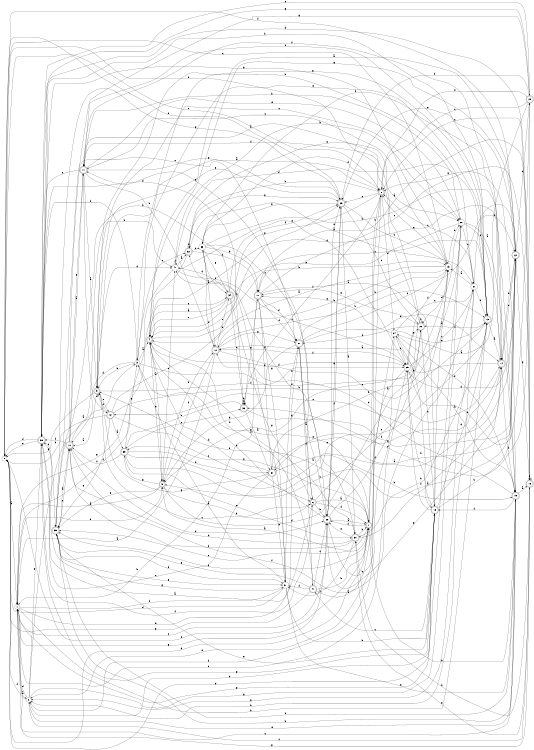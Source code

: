 digraph n35_2 {
__start0 [label="" shape="none"];

rankdir=LR;
size="8,5";

s0 [style="filled", color="black", fillcolor="white" shape="circle", label="0"];
s1 [style="filled", color="black", fillcolor="white" shape="circle", label="1"];
s2 [style="filled", color="black", fillcolor="white" shape="circle", label="2"];
s3 [style="filled", color="black", fillcolor="white" shape="circle", label="3"];
s4 [style="rounded,filled", color="black", fillcolor="white" shape="doublecircle", label="4"];
s5 [style="rounded,filled", color="black", fillcolor="white" shape="doublecircle", label="5"];
s6 [style="rounded,filled", color="black", fillcolor="white" shape="doublecircle", label="6"];
s7 [style="rounded,filled", color="black", fillcolor="white" shape="doublecircle", label="7"];
s8 [style="rounded,filled", color="black", fillcolor="white" shape="doublecircle", label="8"];
s9 [style="rounded,filled", color="black", fillcolor="white" shape="doublecircle", label="9"];
s10 [style="rounded,filled", color="black", fillcolor="white" shape="doublecircle", label="10"];
s11 [style="rounded,filled", color="black", fillcolor="white" shape="doublecircle", label="11"];
s12 [style="rounded,filled", color="black", fillcolor="white" shape="doublecircle", label="12"];
s13 [style="rounded,filled", color="black", fillcolor="white" shape="doublecircle", label="13"];
s14 [style="rounded,filled", color="black", fillcolor="white" shape="doublecircle", label="14"];
s15 [style="rounded,filled", color="black", fillcolor="white" shape="doublecircle", label="15"];
s16 [style="rounded,filled", color="black", fillcolor="white" shape="doublecircle", label="16"];
s17 [style="rounded,filled", color="black", fillcolor="white" shape="doublecircle", label="17"];
s18 [style="rounded,filled", color="black", fillcolor="white" shape="doublecircle", label="18"];
s19 [style="filled", color="black", fillcolor="white" shape="circle", label="19"];
s20 [style="filled", color="black", fillcolor="white" shape="circle", label="20"];
s21 [style="filled", color="black", fillcolor="white" shape="circle", label="21"];
s22 [style="rounded,filled", color="black", fillcolor="white" shape="doublecircle", label="22"];
s23 [style="rounded,filled", color="black", fillcolor="white" shape="doublecircle", label="23"];
s24 [style="filled", color="black", fillcolor="white" shape="circle", label="24"];
s25 [style="filled", color="black", fillcolor="white" shape="circle", label="25"];
s26 [style="rounded,filled", color="black", fillcolor="white" shape="doublecircle", label="26"];
s27 [style="rounded,filled", color="black", fillcolor="white" shape="doublecircle", label="27"];
s28 [style="rounded,filled", color="black", fillcolor="white" shape="doublecircle", label="28"];
s29 [style="rounded,filled", color="black", fillcolor="white" shape="doublecircle", label="29"];
s30 [style="rounded,filled", color="black", fillcolor="white" shape="doublecircle", label="30"];
s31 [style="filled", color="black", fillcolor="white" shape="circle", label="31"];
s32 [style="rounded,filled", color="black", fillcolor="white" shape="doublecircle", label="32"];
s33 [style="filled", color="black", fillcolor="white" shape="circle", label="33"];
s34 [style="rounded,filled", color="black", fillcolor="white" shape="doublecircle", label="34"];
s35 [style="rounded,filled", color="black", fillcolor="white" shape="doublecircle", label="35"];
s36 [style="rounded,filled", color="black", fillcolor="white" shape="doublecircle", label="36"];
s37 [style="rounded,filled", color="black", fillcolor="white" shape="doublecircle", label="37"];
s38 [style="rounded,filled", color="black", fillcolor="white" shape="doublecircle", label="38"];
s39 [style="rounded,filled", color="black", fillcolor="white" shape="doublecircle", label="39"];
s40 [style="filled", color="black", fillcolor="white" shape="circle", label="40"];
s41 [style="rounded,filled", color="black", fillcolor="white" shape="doublecircle", label="41"];
s42 [style="rounded,filled", color="black", fillcolor="white" shape="doublecircle", label="42"];
s0 -> s1 [label="a"];
s0 -> s8 [label="b"];
s0 -> s19 [label="c"];
s0 -> s7 [label="d"];
s0 -> s8 [label="e"];
s0 -> s7 [label="f"];
s0 -> s18 [label="g"];
s1 -> s2 [label="a"];
s1 -> s13 [label="b"];
s1 -> s25 [label="c"];
s1 -> s5 [label="d"];
s1 -> s27 [label="e"];
s1 -> s31 [label="f"];
s1 -> s28 [label="g"];
s2 -> s3 [label="a"];
s2 -> s18 [label="b"];
s2 -> s16 [label="c"];
s2 -> s1 [label="d"];
s2 -> s38 [label="e"];
s2 -> s0 [label="f"];
s2 -> s20 [label="g"];
s3 -> s4 [label="a"];
s3 -> s9 [label="b"];
s3 -> s32 [label="c"];
s3 -> s10 [label="d"];
s3 -> s13 [label="e"];
s3 -> s19 [label="f"];
s3 -> s7 [label="g"];
s4 -> s5 [label="a"];
s4 -> s19 [label="b"];
s4 -> s34 [label="c"];
s4 -> s25 [label="d"];
s4 -> s5 [label="e"];
s4 -> s30 [label="f"];
s4 -> s22 [label="g"];
s5 -> s1 [label="a"];
s5 -> s6 [label="b"];
s5 -> s40 [label="c"];
s5 -> s26 [label="d"];
s5 -> s35 [label="e"];
s5 -> s12 [label="f"];
s5 -> s39 [label="g"];
s6 -> s7 [label="a"];
s6 -> s28 [label="b"];
s6 -> s9 [label="c"];
s6 -> s7 [label="d"];
s6 -> s19 [label="e"];
s6 -> s38 [label="f"];
s6 -> s11 [label="g"];
s7 -> s5 [label="a"];
s7 -> s8 [label="b"];
s7 -> s35 [label="c"];
s7 -> s28 [label="d"];
s7 -> s9 [label="e"];
s7 -> s35 [label="f"];
s7 -> s39 [label="g"];
s8 -> s9 [label="a"];
s8 -> s32 [label="b"];
s8 -> s29 [label="c"];
s8 -> s24 [label="d"];
s8 -> s2 [label="e"];
s8 -> s36 [label="f"];
s8 -> s4 [label="g"];
s9 -> s10 [label="a"];
s9 -> s21 [label="b"];
s9 -> s20 [label="c"];
s9 -> s40 [label="d"];
s9 -> s42 [label="e"];
s9 -> s25 [label="f"];
s9 -> s0 [label="g"];
s10 -> s11 [label="a"];
s10 -> s40 [label="b"];
s10 -> s35 [label="c"];
s10 -> s28 [label="d"];
s10 -> s11 [label="e"];
s10 -> s38 [label="f"];
s10 -> s23 [label="g"];
s11 -> s9 [label="a"];
s11 -> s12 [label="b"];
s11 -> s38 [label="c"];
s11 -> s42 [label="d"];
s11 -> s20 [label="e"];
s11 -> s14 [label="f"];
s11 -> s29 [label="g"];
s12 -> s1 [label="a"];
s12 -> s13 [label="b"];
s12 -> s14 [label="c"];
s12 -> s33 [label="d"];
s12 -> s34 [label="e"];
s12 -> s5 [label="f"];
s12 -> s27 [label="g"];
s13 -> s14 [label="a"];
s13 -> s30 [label="b"];
s13 -> s17 [label="c"];
s13 -> s11 [label="d"];
s13 -> s5 [label="e"];
s13 -> s26 [label="f"];
s13 -> s3 [label="g"];
s14 -> s12 [label="a"];
s14 -> s15 [label="b"];
s14 -> s22 [label="c"];
s14 -> s4 [label="d"];
s14 -> s37 [label="e"];
s14 -> s33 [label="f"];
s14 -> s28 [label="g"];
s15 -> s16 [label="a"];
s15 -> s7 [label="b"];
s15 -> s1 [label="c"];
s15 -> s12 [label="d"];
s15 -> s2 [label="e"];
s15 -> s18 [label="f"];
s15 -> s8 [label="g"];
s16 -> s17 [label="a"];
s16 -> s30 [label="b"];
s16 -> s8 [label="c"];
s16 -> s38 [label="d"];
s16 -> s30 [label="e"];
s16 -> s16 [label="f"];
s16 -> s1 [label="g"];
s17 -> s18 [label="a"];
s17 -> s1 [label="b"];
s17 -> s16 [label="c"];
s17 -> s27 [label="d"];
s17 -> s37 [label="e"];
s17 -> s27 [label="f"];
s17 -> s31 [label="g"];
s18 -> s19 [label="a"];
s18 -> s22 [label="b"];
s18 -> s41 [label="c"];
s18 -> s13 [label="d"];
s18 -> s35 [label="e"];
s18 -> s25 [label="f"];
s18 -> s24 [label="g"];
s19 -> s4 [label="a"];
s19 -> s12 [label="b"];
s19 -> s11 [label="c"];
s19 -> s20 [label="d"];
s19 -> s8 [label="e"];
s19 -> s25 [label="f"];
s19 -> s38 [label="g"];
s20 -> s15 [label="a"];
s20 -> s11 [label="b"];
s20 -> s21 [label="c"];
s20 -> s26 [label="d"];
s20 -> s4 [label="e"];
s20 -> s14 [label="f"];
s20 -> s1 [label="g"];
s21 -> s19 [label="a"];
s21 -> s2 [label="b"];
s21 -> s8 [label="c"];
s21 -> s22 [label="d"];
s21 -> s13 [label="e"];
s21 -> s10 [label="f"];
s21 -> s2 [label="g"];
s22 -> s4 [label="a"];
s22 -> s23 [label="b"];
s22 -> s42 [label="c"];
s22 -> s14 [label="d"];
s22 -> s29 [label="e"];
s22 -> s0 [label="f"];
s22 -> s16 [label="g"];
s23 -> s24 [label="a"];
s23 -> s29 [label="b"];
s23 -> s8 [label="c"];
s23 -> s36 [label="d"];
s23 -> s38 [label="e"];
s23 -> s8 [label="f"];
s23 -> s38 [label="g"];
s24 -> s15 [label="a"];
s24 -> s25 [label="b"];
s24 -> s21 [label="c"];
s24 -> s15 [label="d"];
s24 -> s13 [label="e"];
s24 -> s2 [label="f"];
s24 -> s17 [label="g"];
s25 -> s7 [label="a"];
s25 -> s18 [label="b"];
s25 -> s21 [label="c"];
s25 -> s22 [label="d"];
s25 -> s23 [label="e"];
s25 -> s12 [label="f"];
s25 -> s26 [label="g"];
s26 -> s11 [label="a"];
s26 -> s26 [label="b"];
s26 -> s18 [label="c"];
s26 -> s27 [label="d"];
s26 -> s17 [label="e"];
s26 -> s11 [label="f"];
s26 -> s5 [label="g"];
s27 -> s6 [label="a"];
s27 -> s19 [label="b"];
s27 -> s22 [label="c"];
s27 -> s14 [label="d"];
s27 -> s28 [label="e"];
s27 -> s41 [label="f"];
s27 -> s5 [label="g"];
s28 -> s7 [label="a"];
s28 -> s24 [label="b"];
s28 -> s1 [label="c"];
s28 -> s4 [label="d"];
s28 -> s29 [label="e"];
s28 -> s26 [label="f"];
s28 -> s29 [label="g"];
s29 -> s30 [label="a"];
s29 -> s19 [label="b"];
s29 -> s26 [label="c"];
s29 -> s0 [label="d"];
s29 -> s9 [label="e"];
s29 -> s28 [label="f"];
s29 -> s33 [label="g"];
s30 -> s14 [label="a"];
s30 -> s7 [label="b"];
s30 -> s31 [label="c"];
s30 -> s10 [label="d"];
s30 -> s28 [label="e"];
s30 -> s10 [label="f"];
s30 -> s40 [label="g"];
s31 -> s3 [label="a"];
s31 -> s18 [label="b"];
s31 -> s32 [label="c"];
s31 -> s0 [label="d"];
s31 -> s15 [label="e"];
s31 -> s27 [label="f"];
s31 -> s38 [label="g"];
s32 -> s21 [label="a"];
s32 -> s17 [label="b"];
s32 -> s33 [label="c"];
s32 -> s32 [label="d"];
s32 -> s20 [label="e"];
s32 -> s1 [label="f"];
s32 -> s29 [label="g"];
s33 -> s12 [label="a"];
s33 -> s15 [label="b"];
s33 -> s28 [label="c"];
s33 -> s13 [label="d"];
s33 -> s34 [label="e"];
s33 -> s34 [label="f"];
s33 -> s17 [label="g"];
s34 -> s4 [label="a"];
s34 -> s35 [label="b"];
s34 -> s36 [label="c"];
s34 -> s40 [label="d"];
s34 -> s4 [label="e"];
s34 -> s29 [label="f"];
s34 -> s6 [label="g"];
s35 -> s10 [label="a"];
s35 -> s15 [label="b"];
s35 -> s27 [label="c"];
s35 -> s31 [label="d"];
s35 -> s31 [label="e"];
s35 -> s15 [label="f"];
s35 -> s29 [label="g"];
s36 -> s37 [label="a"];
s36 -> s39 [label="b"];
s36 -> s36 [label="c"];
s36 -> s38 [label="d"];
s36 -> s36 [label="e"];
s36 -> s22 [label="f"];
s36 -> s17 [label="g"];
s37 -> s22 [label="a"];
s37 -> s15 [label="b"];
s37 -> s38 [label="c"];
s37 -> s4 [label="d"];
s37 -> s31 [label="e"];
s37 -> s20 [label="f"];
s37 -> s9 [label="g"];
s38 -> s6 [label="a"];
s38 -> s13 [label="b"];
s38 -> s35 [label="c"];
s38 -> s0 [label="d"];
s38 -> s0 [label="e"];
s38 -> s3 [label="f"];
s38 -> s18 [label="g"];
s39 -> s14 [label="a"];
s39 -> s22 [label="b"];
s39 -> s36 [label="c"];
s39 -> s37 [label="d"];
s39 -> s30 [label="e"];
s39 -> s10 [label="f"];
s39 -> s3 [label="g"];
s40 -> s32 [label="a"];
s40 -> s20 [label="b"];
s40 -> s25 [label="c"];
s40 -> s8 [label="d"];
s40 -> s25 [label="e"];
s40 -> s40 [label="f"];
s40 -> s1 [label="g"];
s41 -> s8 [label="a"];
s41 -> s7 [label="b"];
s41 -> s28 [label="c"];
s41 -> s4 [label="d"];
s41 -> s35 [label="e"];
s41 -> s31 [label="f"];
s41 -> s0 [label="g"];
s42 -> s39 [label="a"];
s42 -> s13 [label="b"];
s42 -> s6 [label="c"];
s42 -> s0 [label="d"];
s42 -> s29 [label="e"];
s42 -> s9 [label="f"];
s42 -> s35 [label="g"];

}